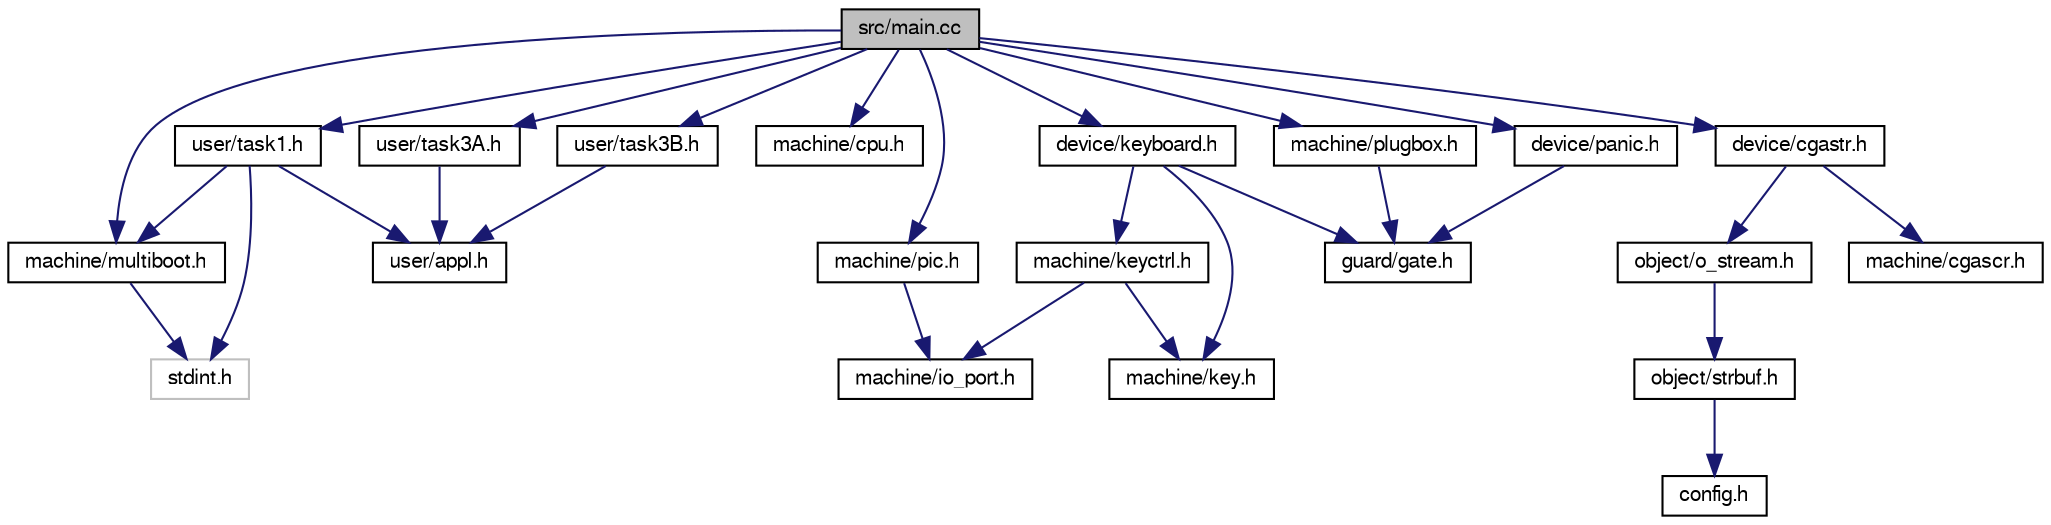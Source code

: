 digraph "src/main.cc"
{
  bgcolor="transparent";
  edge [fontname="FreeSans",fontsize="10",labelfontname="FreeSans",labelfontsize="10"];
  node [fontname="FreeSans",fontsize="10",shape=record];
  Node1 [label="src/main.cc",height=0.2,width=0.4,color="black", fillcolor="grey75", style="filled" fontcolor="black"];
  Node1 -> Node2 [color="midnightblue",fontsize="10",style="solid",fontname="FreeSans"];
  Node2 [label="machine/multiboot.h",height=0.2,width=0.4,color="black",URL="$multiboot_8h.html"];
  Node2 -> Node3 [color="midnightblue",fontsize="10",style="solid",fontname="FreeSans"];
  Node3 [label="stdint.h",height=0.2,width=0.4,color="grey75"];
  Node1 -> Node4 [color="midnightblue",fontsize="10",style="solid",fontname="FreeSans"];
  Node4 [label="machine/cpu.h",height=0.2,width=0.4,color="black",URL="$machine_2cpu_8h.html"];
  Node1 -> Node5 [color="midnightblue",fontsize="10",style="solid",fontname="FreeSans"];
  Node5 [label="machine/pic.h",height=0.2,width=0.4,color="black",URL="$machine_2pic_8h.html"];
  Node5 -> Node6 [color="midnightblue",fontsize="10",style="solid",fontname="FreeSans"];
  Node6 [label="machine/io_port.h",height=0.2,width=0.4,color="black",URL="$io__port_8h.html"];
  Node1 -> Node7 [color="midnightblue",fontsize="10",style="solid",fontname="FreeSans"];
  Node7 [label="machine/plugbox.h",height=0.2,width=0.4,color="black",URL="$machine_2plugbox_8h.html"];
  Node7 -> Node8 [color="midnightblue",fontsize="10",style="solid",fontname="FreeSans"];
  Node8 [label="guard/gate.h",height=0.2,width=0.4,color="black",URL="$gate_8h.html"];
  Node1 -> Node9 [color="midnightblue",fontsize="10",style="solid",fontname="FreeSans"];
  Node9 [label="device/keyboard.h",height=0.2,width=0.4,color="black",URL="$device_2keyboard_8h.html"];
  Node9 -> Node10 [color="midnightblue",fontsize="10",style="solid",fontname="FreeSans"];
  Node10 [label="machine/keyctrl.h",height=0.2,width=0.4,color="black",URL="$keyctrl_8h.html"];
  Node10 -> Node6 [color="midnightblue",fontsize="10",style="solid",fontname="FreeSans"];
  Node10 -> Node11 [color="midnightblue",fontsize="10",style="solid",fontname="FreeSans"];
  Node11 [label="machine/key.h",height=0.2,width=0.4,color="black",URL="$key_8h.html"];
  Node9 -> Node8 [color="midnightblue",fontsize="10",style="solid",fontname="FreeSans"];
  Node9 -> Node11 [color="midnightblue",fontsize="10",style="solid",fontname="FreeSans"];
  Node1 -> Node12 [color="midnightblue",fontsize="10",style="solid",fontname="FreeSans"];
  Node12 [label="device/cgastr.h",height=0.2,width=0.4,color="black",URL="$cgastr_8h.html"];
  Node12 -> Node13 [color="midnightblue",fontsize="10",style="solid",fontname="FreeSans"];
  Node13 [label="object/o_stream.h",height=0.2,width=0.4,color="black",URL="$o__stream_8h.html"];
  Node13 -> Node14 [color="midnightblue",fontsize="10",style="solid",fontname="FreeSans"];
  Node14 [label="object/strbuf.h",height=0.2,width=0.4,color="black",URL="$strbuf_8h.html"];
  Node14 -> Node15 [color="midnightblue",fontsize="10",style="solid",fontname="FreeSans"];
  Node15 [label="config.h",height=0.2,width=0.4,color="black",URL="$config_8h.html",tooltip="verschiedene defines für Einstellungen"];
  Node12 -> Node16 [color="midnightblue",fontsize="10",style="solid",fontname="FreeSans"];
  Node16 [label="machine/cgascr.h",height=0.2,width=0.4,color="black",URL="$cgascr_8h.html"];
  Node1 -> Node17 [color="midnightblue",fontsize="10",style="solid",fontname="FreeSans"];
  Node17 [label="device/panic.h",height=0.2,width=0.4,color="black",URL="$device_2panic_8h.html"];
  Node17 -> Node8 [color="midnightblue",fontsize="10",style="solid",fontname="FreeSans"];
  Node1 -> Node18 [color="midnightblue",fontsize="10",style="solid",fontname="FreeSans"];
  Node18 [label="user/task1.h",height=0.2,width=0.4,color="black",URL="$task1_8h.html",tooltip="Klassendeklaration für erste Aufgabe."];
  Node18 -> Node2 [color="midnightblue",fontsize="10",style="solid",fontname="FreeSans"];
  Node18 -> Node19 [color="midnightblue",fontsize="10",style="solid",fontname="FreeSans"];
  Node19 [label="user/appl.h",height=0.2,width=0.4,color="black",URL="$appl_8h.html",tooltip="Grundklasse für Anwendungen, für die einzelnen Aufgaben benötigt."];
  Node18 -> Node3 [color="midnightblue",fontsize="10",style="solid",fontname="FreeSans"];
  Node1 -> Node20 [color="midnightblue",fontsize="10",style="solid",fontname="FreeSans"];
  Node20 [label="user/task3A.h",height=0.2,width=0.4,color="black",URL="$task3A_8h.html"];
  Node20 -> Node19 [color="midnightblue",fontsize="10",style="solid",fontname="FreeSans"];
  Node1 -> Node21 [color="midnightblue",fontsize="10",style="solid",fontname="FreeSans"];
  Node21 [label="user/task3B.h",height=0.2,width=0.4,color="black",URL="$task3B_8h.html"];
  Node21 -> Node19 [color="midnightblue",fontsize="10",style="solid",fontname="FreeSans"];
}
